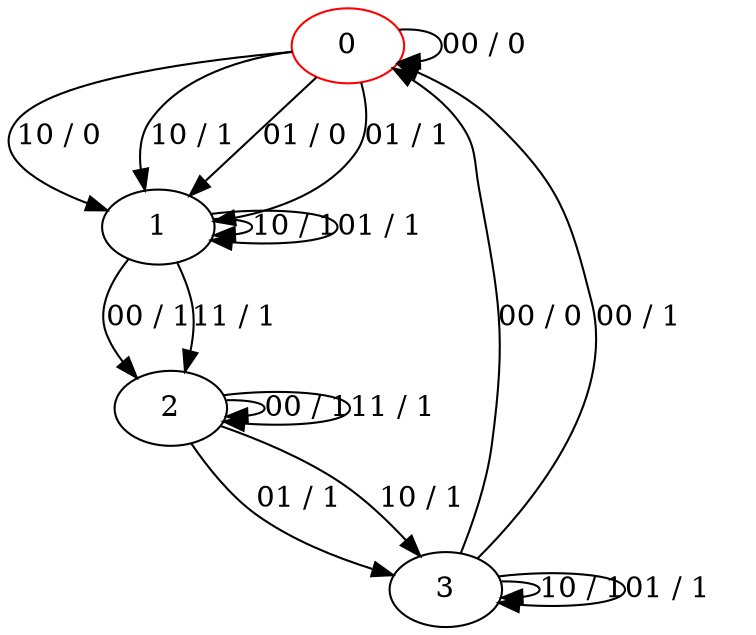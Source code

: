digraph g {
0 [color="red"]
1
2
3
0 -> 0 [label="00 / 0"]
0 -> 1 [label="10 / 0"]
0 -> 1 [label="10 / 1"]
0 -> 1 [label="01 / 0"]
0 -> 1 [label="01 / 1"]
1 -> 1 [label="10 / 1"]
1 -> 1 [label="01 / 1"]
1 -> 2 [label="00 / 1"]
1 -> 2 [label="11 / 1"]
2 -> 2 [label="00 / 1"]
2 -> 2 [label="11 / 1"]
2 -> 3 [label="01 / 1"]
2 -> 3 [label="10 / 1"]
3 -> 3 [label="10 / 1"]
3 -> 3 [label="01 / 1"]
3 -> 0 [label="00 / 0"]
3 -> 0 [label="00 / 1"]
}